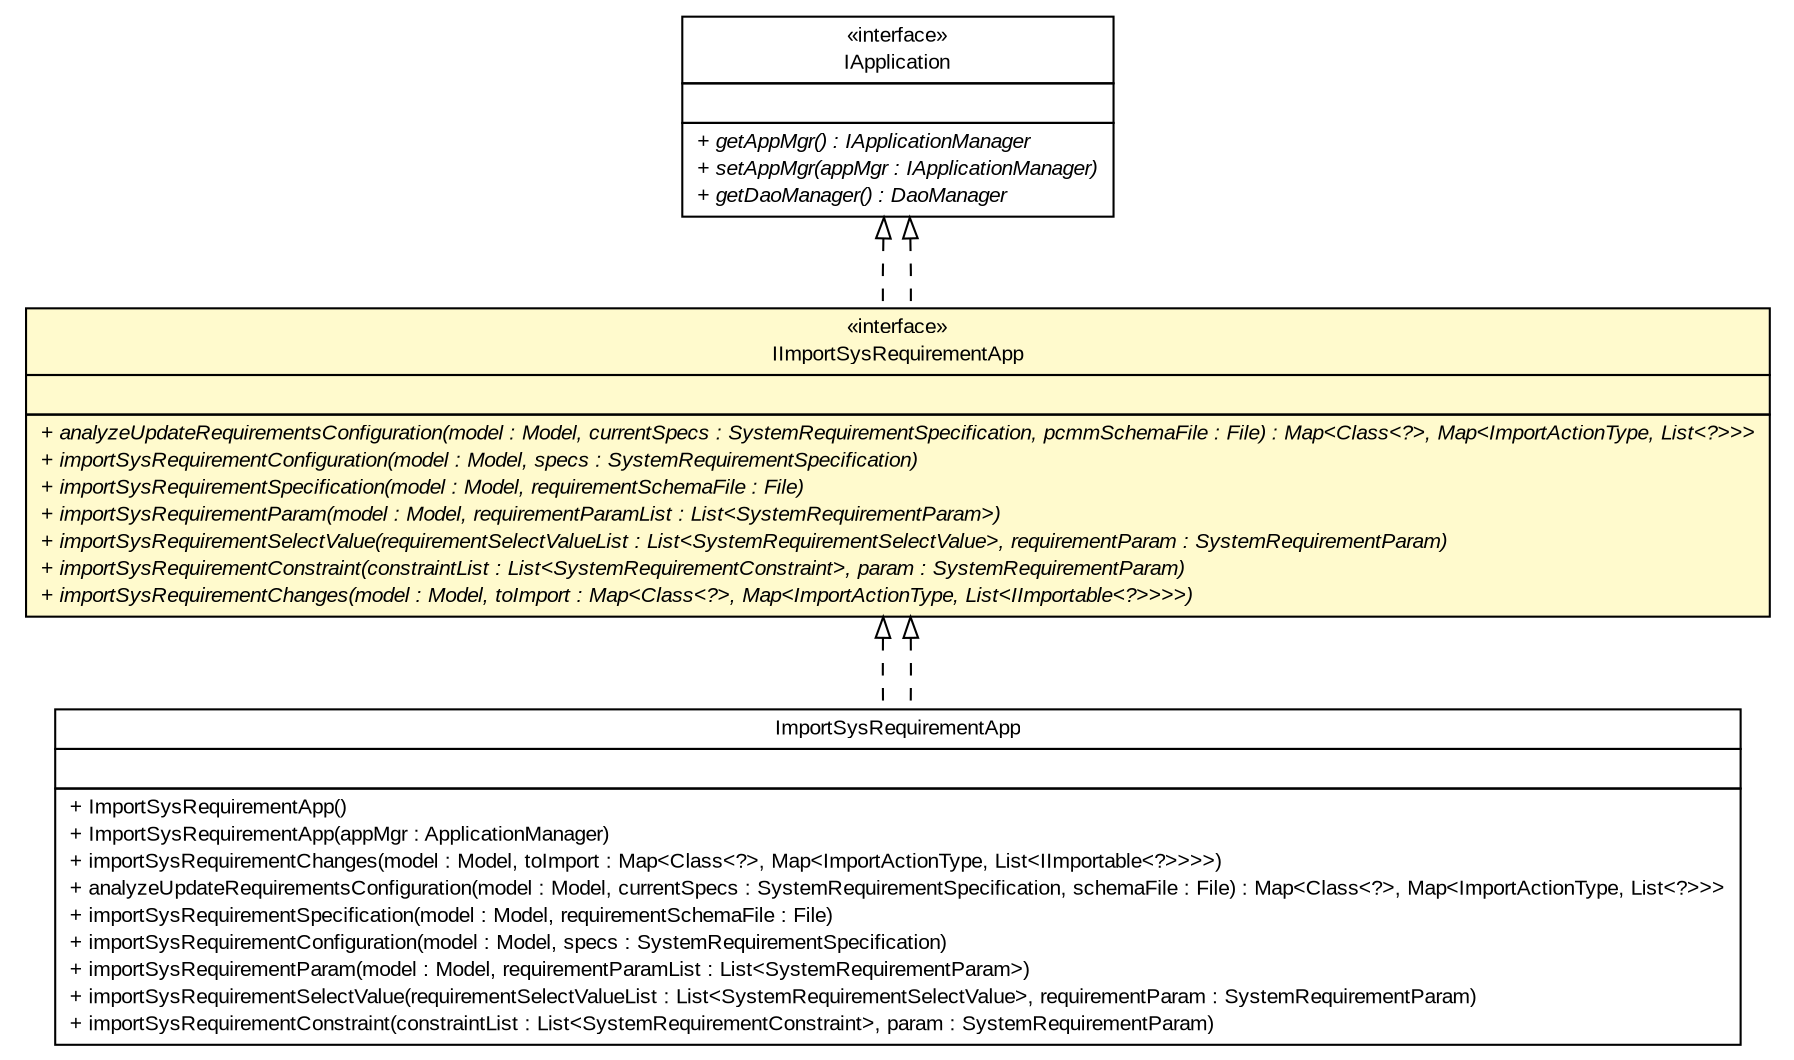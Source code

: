 #!/usr/local/bin/dot
#
# Class diagram 
# Generated by UMLGraph version R5_6-24-gf6e263 (http://www.umlgraph.org/)
#

digraph G {
	edge [fontname="arial",fontsize=10,labelfontname="arial",labelfontsize=10];
	node [fontname="arial",fontsize=10,shape=plaintext];
	nodesep=0.25;
	ranksep=0.5;
	// gov.sandia.cf.application.IApplication
	c162246 [label=<<table title="gov.sandia.cf.application.IApplication" border="0" cellborder="1" cellspacing="0" cellpadding="2" port="p" href="./IApplication.html">
		<tr><td><table border="0" cellspacing="0" cellpadding="1">
<tr><td align="center" balign="center"> &#171;interface&#187; </td></tr>
<tr><td align="center" balign="center"> IApplication </td></tr>
		</table></td></tr>
		<tr><td><table border="0" cellspacing="0" cellpadding="1">
<tr><td align="left" balign="left">  </td></tr>
		</table></td></tr>
		<tr><td><table border="0" cellspacing="0" cellpadding="1">
<tr><td align="left" balign="left"><font face="arial italic" point-size="10.0"> + getAppMgr() : IApplicationManager </font></td></tr>
<tr><td align="left" balign="left"><font face="arial italic" point-size="10.0"> + setAppMgr(appMgr : IApplicationManager) </font></td></tr>
<tr><td align="left" balign="left"><font face="arial italic" point-size="10.0"> + getDaoManager() : DaoManager </font></td></tr>
		</table></td></tr>
		</table>>, URL="./IApplication.html", fontname="arial", fontcolor="black", fontsize=10.0];
	// gov.sandia.cf.application.IImportSysRequirementApp
	c162257 [label=<<table title="gov.sandia.cf.application.IImportSysRequirementApp" border="0" cellborder="1" cellspacing="0" cellpadding="2" port="p" bgcolor="lemonChiffon" href="./IImportSysRequirementApp.html">
		<tr><td><table border="0" cellspacing="0" cellpadding="1">
<tr><td align="center" balign="center"> &#171;interface&#187; </td></tr>
<tr><td align="center" balign="center"> IImportSysRequirementApp </td></tr>
		</table></td></tr>
		<tr><td><table border="0" cellspacing="0" cellpadding="1">
<tr><td align="left" balign="left">  </td></tr>
		</table></td></tr>
		<tr><td><table border="0" cellspacing="0" cellpadding="1">
<tr><td align="left" balign="left"><font face="arial italic" point-size="10.0"> + analyzeUpdateRequirementsConfiguration(model : Model, currentSpecs : SystemRequirementSpecification, pcmmSchemaFile : File) : Map&lt;Class&lt;?&gt;, Map&lt;ImportActionType, List&lt;?&gt;&gt;&gt; </font></td></tr>
<tr><td align="left" balign="left"><font face="arial italic" point-size="10.0"> + importSysRequirementConfiguration(model : Model, specs : SystemRequirementSpecification) </font></td></tr>
<tr><td align="left" balign="left"><font face="arial italic" point-size="10.0"> + importSysRequirementSpecification(model : Model, requirementSchemaFile : File) </font></td></tr>
<tr><td align="left" balign="left"><font face="arial italic" point-size="10.0"> + importSysRequirementParam(model : Model, requirementParamList : List&lt;SystemRequirementParam&gt;) </font></td></tr>
<tr><td align="left" balign="left"><font face="arial italic" point-size="10.0"> + importSysRequirementSelectValue(requirementSelectValueList : List&lt;SystemRequirementSelectValue&gt;, requirementParam : SystemRequirementParam) </font></td></tr>
<tr><td align="left" balign="left"><font face="arial italic" point-size="10.0"> + importSysRequirementConstraint(constraintList : List&lt;SystemRequirementConstraint&gt;, param : SystemRequirementParam) </font></td></tr>
<tr><td align="left" balign="left"><font face="arial italic" point-size="10.0"> + importSysRequirementChanges(model : Model, toImport : Map&lt;Class&lt;?&gt;, Map&lt;ImportActionType, List&lt;IImportable&lt;?&gt;&gt;&gt;&gt;) </font></td></tr>
		</table></td></tr>
		</table>>, URL="./IImportSysRequirementApp.html", fontname="arial", fontcolor="black", fontsize=10.0];
	// gov.sandia.cf.application.impl.ImportSysRequirementApp
	c162270 [label=<<table title="gov.sandia.cf.application.impl.ImportSysRequirementApp" border="0" cellborder="1" cellspacing="0" cellpadding="2" port="p" href="./impl/ImportSysRequirementApp.html">
		<tr><td><table border="0" cellspacing="0" cellpadding="1">
<tr><td align="center" balign="center"> ImportSysRequirementApp </td></tr>
		</table></td></tr>
		<tr><td><table border="0" cellspacing="0" cellpadding="1">
<tr><td align="left" balign="left">  </td></tr>
		</table></td></tr>
		<tr><td><table border="0" cellspacing="0" cellpadding="1">
<tr><td align="left" balign="left"> + ImportSysRequirementApp() </td></tr>
<tr><td align="left" balign="left"> + ImportSysRequirementApp(appMgr : ApplicationManager) </td></tr>
<tr><td align="left" balign="left"> + importSysRequirementChanges(model : Model, toImport : Map&lt;Class&lt;?&gt;, Map&lt;ImportActionType, List&lt;IImportable&lt;?&gt;&gt;&gt;&gt;) </td></tr>
<tr><td align="left" balign="left"> + analyzeUpdateRequirementsConfiguration(model : Model, currentSpecs : SystemRequirementSpecification, schemaFile : File) : Map&lt;Class&lt;?&gt;, Map&lt;ImportActionType, List&lt;?&gt;&gt;&gt; </td></tr>
<tr><td align="left" balign="left"> + importSysRequirementSpecification(model : Model, requirementSchemaFile : File) </td></tr>
<tr><td align="left" balign="left"> + importSysRequirementConfiguration(model : Model, specs : SystemRequirementSpecification) </td></tr>
<tr><td align="left" balign="left"> + importSysRequirementParam(model : Model, requirementParamList : List&lt;SystemRequirementParam&gt;) </td></tr>
<tr><td align="left" balign="left"> + importSysRequirementSelectValue(requirementSelectValueList : List&lt;SystemRequirementSelectValue&gt;, requirementParam : SystemRequirementParam) </td></tr>
<tr><td align="left" balign="left"> + importSysRequirementConstraint(constraintList : List&lt;SystemRequirementConstraint&gt;, param : SystemRequirementParam) </td></tr>
		</table></td></tr>
		</table>>, URL="./impl/ImportSysRequirementApp.html", fontname="arial", fontcolor="black", fontsize=10.0];
	//gov.sandia.cf.application.IImportSysRequirementApp implements gov.sandia.cf.application.IApplication
	c162246:p -> c162257:p [dir=back,arrowtail=empty,style=dashed];
	//gov.sandia.cf.application.impl.ImportSysRequirementApp implements gov.sandia.cf.application.IImportSysRequirementApp
	c162257:p -> c162270:p [dir=back,arrowtail=empty,style=dashed];
	//gov.sandia.cf.application.IImportSysRequirementApp implements gov.sandia.cf.application.IApplication
	c162246:p -> c162257:p [dir=back,arrowtail=empty,style=dashed];
	//gov.sandia.cf.application.impl.ImportSysRequirementApp implements gov.sandia.cf.application.IImportSysRequirementApp
	c162257:p -> c162270:p [dir=back,arrowtail=empty,style=dashed];
}

